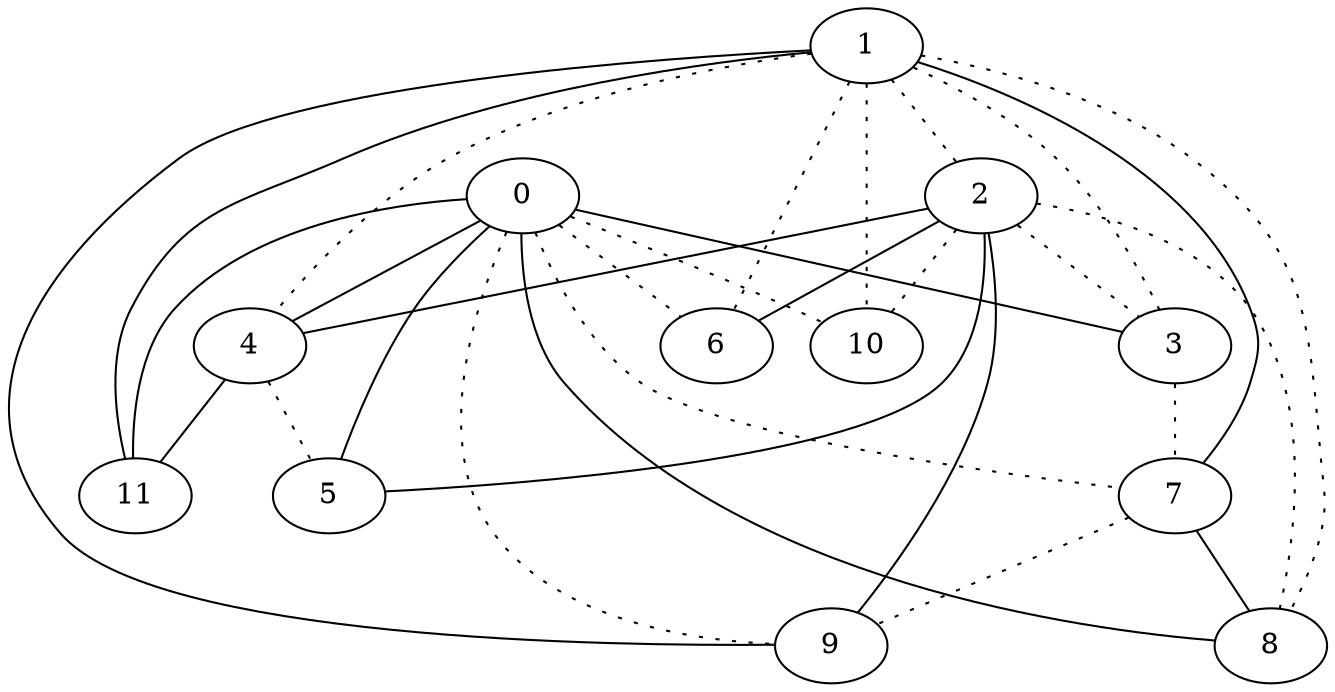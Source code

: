 graph {
a0[label=0];
a1[label=1];
a2[label=2];
a3[label=3];
a4[label=4];
a5[label=5];
a6[label=6];
a7[label=7];
a8[label=8];
a9[label=9];
a10[label=10];
a11[label=11];
a0 -- a3;
a0 -- a4;
a0 -- a5;
a0 -- a6 [style=dotted];
a0 -- a7 [style=dotted];
a0 -- a8;
a0 -- a9 [style=dotted];
a0 -- a10 [style=dotted];
a0 -- a11;
a1 -- a2 [style=dotted];
a1 -- a3 [style=dotted];
a1 -- a4 [style=dotted];
a1 -- a6 [style=dotted];
a1 -- a7;
a1 -- a8 [style=dotted];
a1 -- a9;
a1 -- a10 [style=dotted];
a1 -- a11;
a2 -- a3 [style=dotted];
a2 -- a4;
a2 -- a5;
a2 -- a6;
a2 -- a8 [style=dotted];
a2 -- a9;
a2 -- a10 [style=dotted];
a3 -- a7 [style=dotted];
a4 -- a5 [style=dotted];
a4 -- a11;
a7 -- a8;
a7 -- a9 [style=dotted];
}
